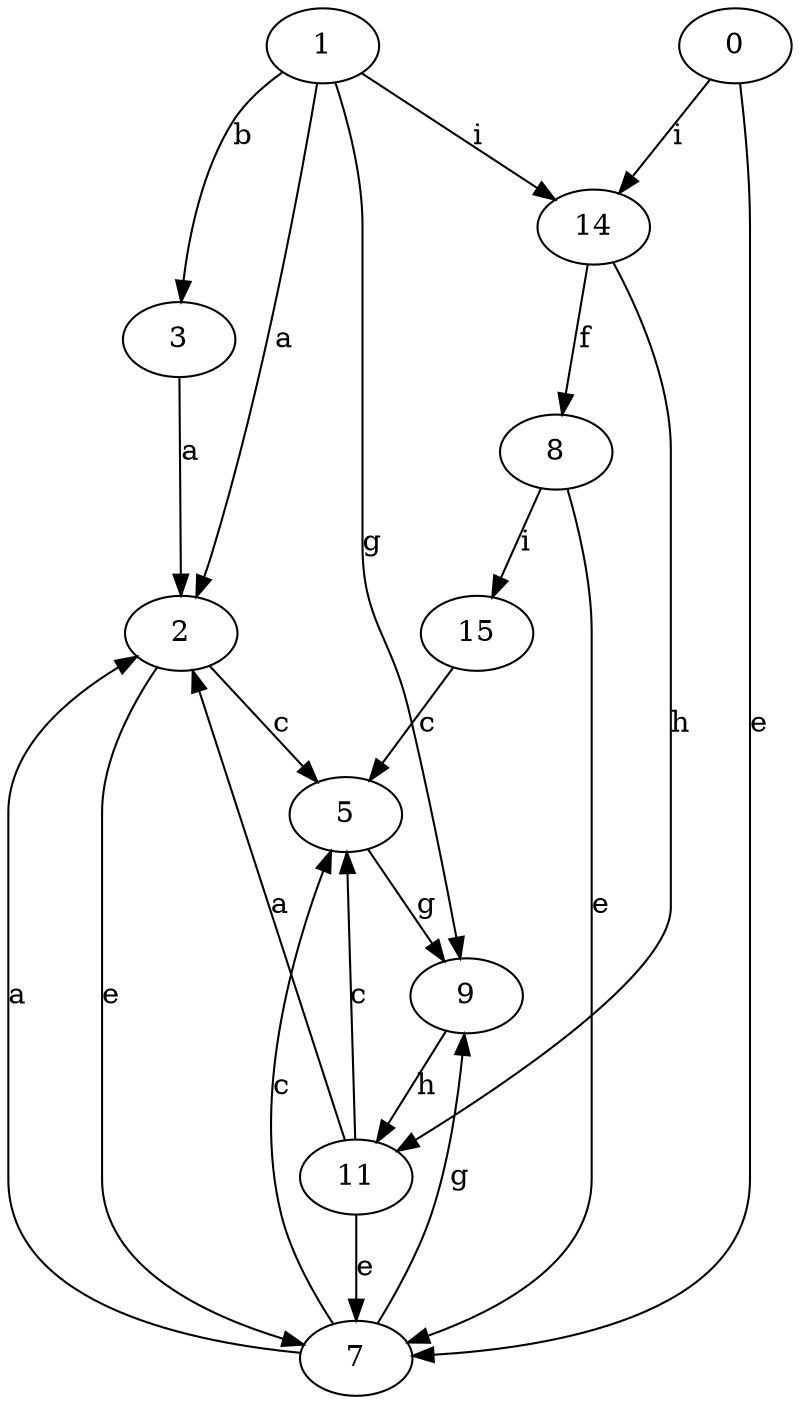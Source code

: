 strict digraph  {
1;
2;
3;
0;
5;
7;
8;
9;
11;
14;
15;
1 -> 2  [label=a];
1 -> 3  [label=b];
1 -> 9  [label=g];
1 -> 14  [label=i];
2 -> 5  [label=c];
2 -> 7  [label=e];
3 -> 2  [label=a];
0 -> 7  [label=e];
0 -> 14  [label=i];
5 -> 9  [label=g];
7 -> 2  [label=a];
7 -> 5  [label=c];
7 -> 9  [label=g];
8 -> 7  [label=e];
8 -> 15  [label=i];
9 -> 11  [label=h];
11 -> 2  [label=a];
11 -> 5  [label=c];
11 -> 7  [label=e];
14 -> 8  [label=f];
14 -> 11  [label=h];
15 -> 5  [label=c];
}
